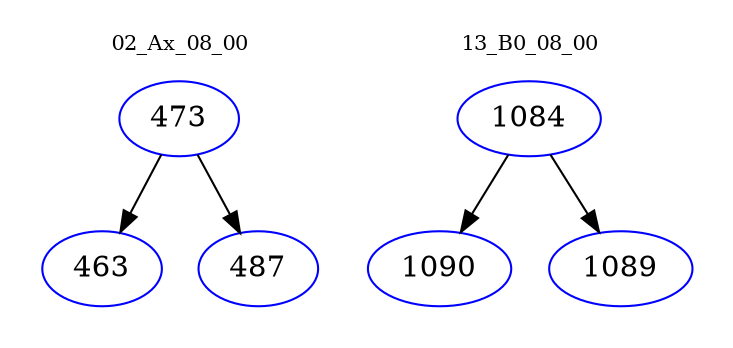 digraph{
subgraph cluster_0 {
color = white
label = "02_Ax_08_00";
fontsize=10;
T0_473 [label="473", color="blue"]
T0_473 -> T0_463 [color="black"]
T0_463 [label="463", color="blue"]
T0_473 -> T0_487 [color="black"]
T0_487 [label="487", color="blue"]
}
subgraph cluster_1 {
color = white
label = "13_B0_08_00";
fontsize=10;
T1_1084 [label="1084", color="blue"]
T1_1084 -> T1_1090 [color="black"]
T1_1090 [label="1090", color="blue"]
T1_1084 -> T1_1089 [color="black"]
T1_1089 [label="1089", color="blue"]
}
}
